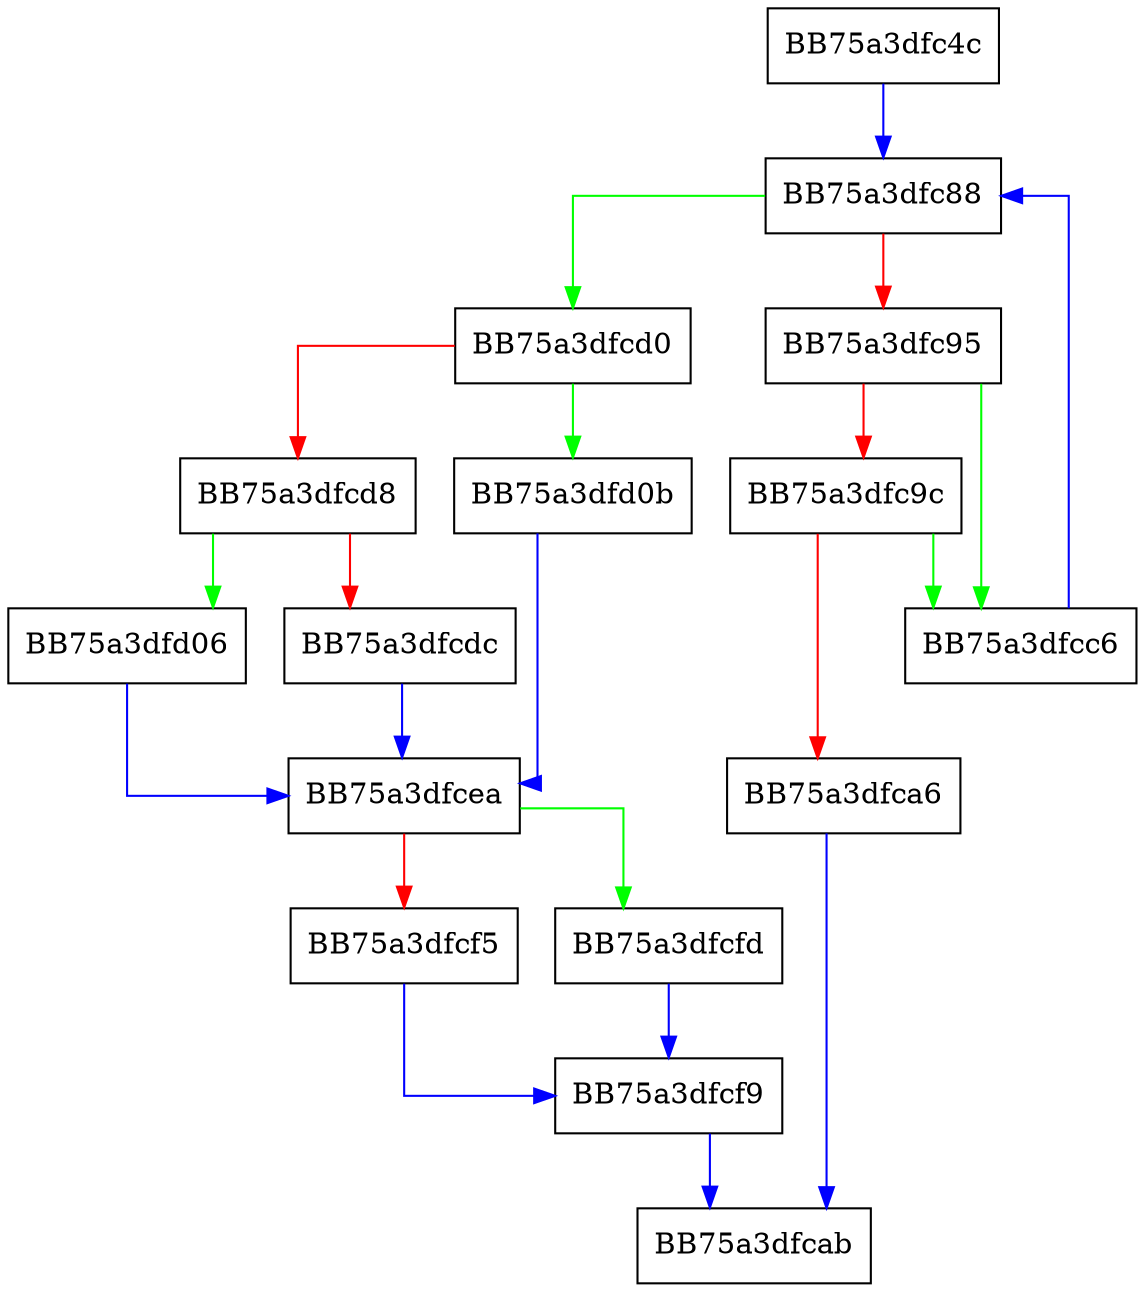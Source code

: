 digraph get_ID {
  node [shape="box"];
  graph [splines=ortho];
  BB75a3dfc4c -> BB75a3dfc88 [color="blue"];
  BB75a3dfc88 -> BB75a3dfcd0 [color="green"];
  BB75a3dfc88 -> BB75a3dfc95 [color="red"];
  BB75a3dfc95 -> BB75a3dfcc6 [color="green"];
  BB75a3dfc95 -> BB75a3dfc9c [color="red"];
  BB75a3dfc9c -> BB75a3dfcc6 [color="green"];
  BB75a3dfc9c -> BB75a3dfca6 [color="red"];
  BB75a3dfca6 -> BB75a3dfcab [color="blue"];
  BB75a3dfcc6 -> BB75a3dfc88 [color="blue"];
  BB75a3dfcd0 -> BB75a3dfd0b [color="green"];
  BB75a3dfcd0 -> BB75a3dfcd8 [color="red"];
  BB75a3dfcd8 -> BB75a3dfd06 [color="green"];
  BB75a3dfcd8 -> BB75a3dfcdc [color="red"];
  BB75a3dfcdc -> BB75a3dfcea [color="blue"];
  BB75a3dfcea -> BB75a3dfcfd [color="green"];
  BB75a3dfcea -> BB75a3dfcf5 [color="red"];
  BB75a3dfcf5 -> BB75a3dfcf9 [color="blue"];
  BB75a3dfcf9 -> BB75a3dfcab [color="blue"];
  BB75a3dfcfd -> BB75a3dfcf9 [color="blue"];
  BB75a3dfd06 -> BB75a3dfcea [color="blue"];
  BB75a3dfd0b -> BB75a3dfcea [color="blue"];
}